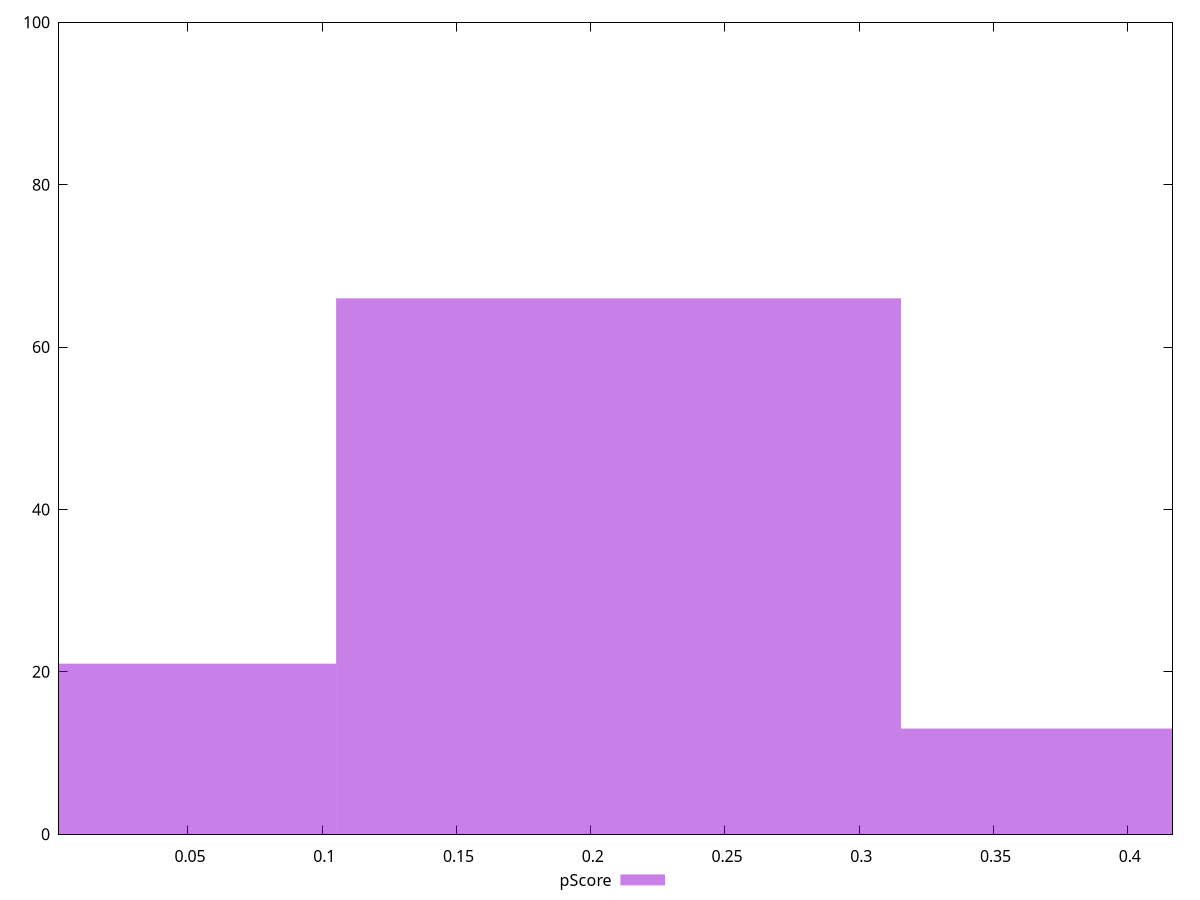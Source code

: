 reset

$pScore <<EOF
0 21
0.21037237642860127 66
0.42074475285720253 13
EOF

set key outside below
set boxwidth 0.21037237642860127
set xrange [0.001989190211284908:0.4166741028953248]
set yrange [0:100]
set trange [0:100]
set style fill transparent solid 0.5 noborder
set terminal svg size 640, 490 enhanced background rgb 'white'
set output "report_00011_2021-02-09T10:53:21.242Z/speed-index/samples/pages/pScore/histogram.svg"

plot $pScore title "pScore" with boxes

reset
